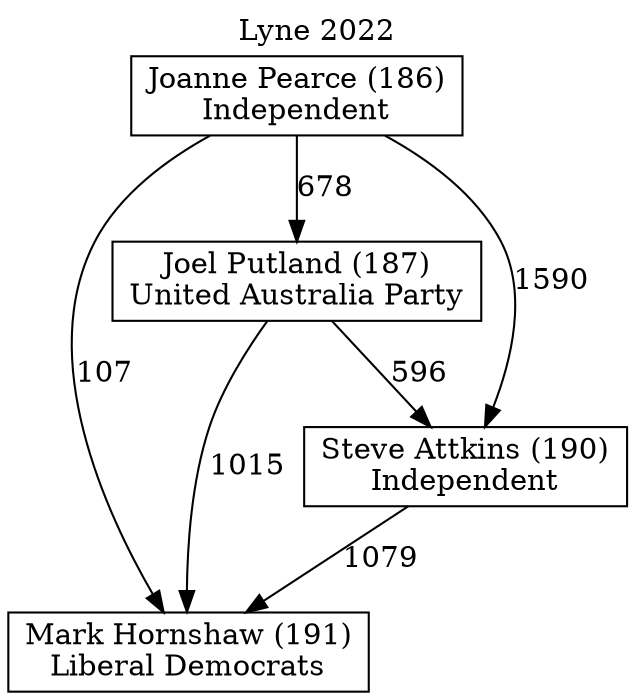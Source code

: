 // House preference flow
digraph "Mark Hornshaw (191)_Lyne_2022" {
	graph [label="Lyne 2022" labelloc=t mclimit=10]
	node [shape=box]
	"Mark Hornshaw (191)" [label="Mark Hornshaw (191)
Liberal Democrats"]
	"Joel Putland (187)" [label="Joel Putland (187)
United Australia Party"]
	"Steve Attkins (190)" [label="Steve Attkins (190)
Independent"]
	"Joanne Pearce (186)" [label="Joanne Pearce (186)
Independent"]
	"Joanne Pearce (186)" -> "Steve Attkins (190)" [label=1590]
	"Steve Attkins (190)" -> "Mark Hornshaw (191)" [label=1079]
	"Joel Putland (187)" -> "Steve Attkins (190)" [label=596]
	"Joel Putland (187)" -> "Mark Hornshaw (191)" [label=1015]
	"Joanne Pearce (186)" -> "Mark Hornshaw (191)" [label=107]
	"Joanne Pearce (186)" -> "Joel Putland (187)" [label=678]
}
